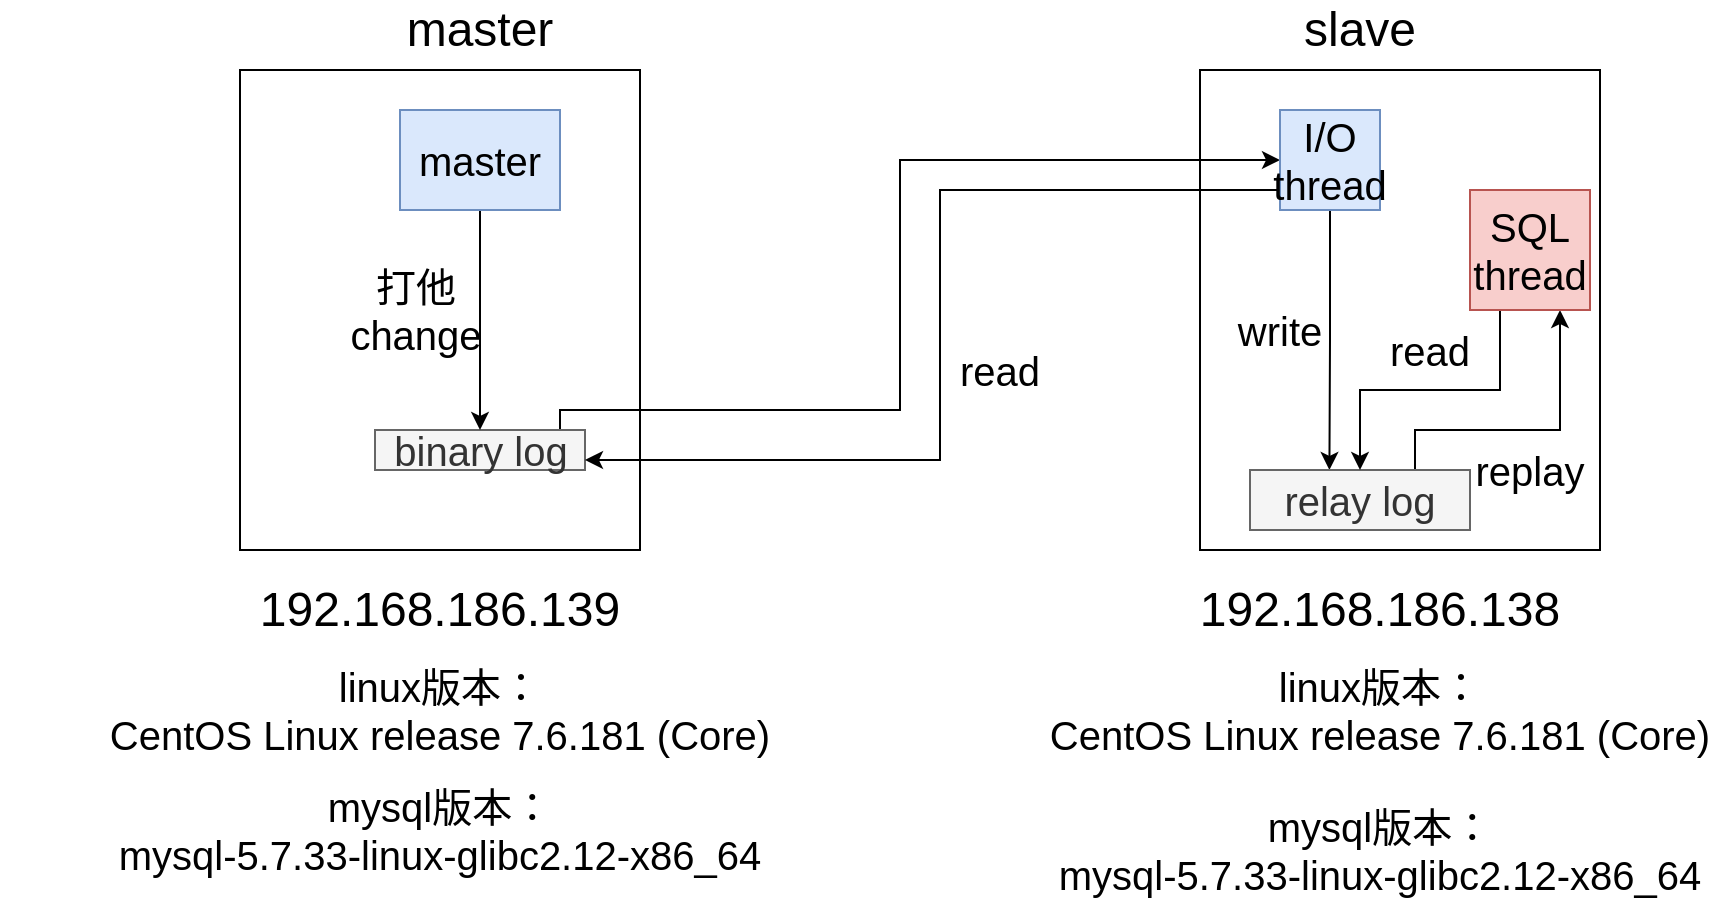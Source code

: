 <mxfile version="14.5.4" type="github">
  <diagram id="UK1oplZtVHk2g0x_dDSM" name="Page-1">
    <mxGraphModel dx="1944" dy="590" grid="1" gridSize="10" guides="1" tooltips="1" connect="1" arrows="1" fold="1" page="1" pageScale="1" pageWidth="827" pageHeight="1169" math="0" shadow="0">
      <root>
        <mxCell id="0" />
        <mxCell id="1" parent="0" />
        <mxCell id="QV4RheT-G8MWhwkYlfRH-1" value="" style="rounded=0;whiteSpace=wrap;html=1;" parent="1" vertex="1">
          <mxGeometry x="80" y="240" width="200" height="240" as="geometry" />
        </mxCell>
        <mxCell id="QV4RheT-G8MWhwkYlfRH-3" value="" style="rounded=0;whiteSpace=wrap;html=1;" parent="1" vertex="1">
          <mxGeometry x="560" y="240" width="200" height="240" as="geometry" />
        </mxCell>
        <mxCell id="QV4RheT-G8MWhwkYlfRH-4" value="master" style="text;html=1;strokeColor=none;fillColor=none;align=center;verticalAlign=middle;whiteSpace=wrap;rounded=0;fontSize=24;" parent="1" vertex="1">
          <mxGeometry x="170" y="210" width="60" height="20" as="geometry" />
        </mxCell>
        <mxCell id="QV4RheT-G8MWhwkYlfRH-5" value="slave" style="text;html=1;strokeColor=none;fillColor=none;align=center;verticalAlign=middle;whiteSpace=wrap;rounded=0;fontSize=24;" parent="1" vertex="1">
          <mxGeometry x="610" y="210" width="60" height="20" as="geometry" />
        </mxCell>
        <mxCell id="QV4RheT-G8MWhwkYlfRH-6" value="192.168.186.139" style="text;html=1;strokeColor=none;fillColor=none;align=center;verticalAlign=middle;whiteSpace=wrap;rounded=0;fontSize=24;" parent="1" vertex="1">
          <mxGeometry x="160" y="500" width="40" height="20" as="geometry" />
        </mxCell>
        <mxCell id="QV4RheT-G8MWhwkYlfRH-7" value="192.168.186.138" style="text;html=1;strokeColor=none;fillColor=none;align=center;verticalAlign=middle;whiteSpace=wrap;rounded=0;fontSize=24;" parent="1" vertex="1">
          <mxGeometry x="630" y="500" width="40" height="20" as="geometry" />
        </mxCell>
        <mxCell id="HNmdAQJy73FJYcCBfIxi-2" value="&lt;div&gt;linux版本：&lt;/div&gt;&lt;div&gt;CentOS Linux release 7.6.181 (Core) &lt;/div&gt;" style="text;html=1;strokeColor=none;fillColor=none;align=center;verticalAlign=middle;whiteSpace=wrap;rounded=0;fontSize=20;" vertex="1" parent="1">
          <mxGeometry x="10" y="550" width="340" height="20" as="geometry" />
        </mxCell>
        <mxCell id="HNmdAQJy73FJYcCBfIxi-4" value="&lt;div&gt;mysql版本：&lt;/div&gt;&lt;div&gt;mysql-5.7.33-linux-glibc2.12-x86_64&lt;/div&gt;" style="text;html=1;strokeColor=none;fillColor=none;align=center;verticalAlign=middle;whiteSpace=wrap;rounded=0;fontSize=20;" vertex="1" parent="1">
          <mxGeometry x="-40" y="610" width="440" height="20" as="geometry" />
        </mxCell>
        <mxCell id="HNmdAQJy73FJYcCBfIxi-5" value="&lt;div&gt;linux版本：&lt;/div&gt;&lt;div&gt;CentOS Linux release 7.6.181 (Core) &lt;/div&gt;" style="text;html=1;strokeColor=none;fillColor=none;align=center;verticalAlign=middle;whiteSpace=wrap;rounded=0;fontSize=20;" vertex="1" parent="1">
          <mxGeometry x="480" y="550" width="340" height="20" as="geometry" />
        </mxCell>
        <mxCell id="HNmdAQJy73FJYcCBfIxi-6" value="&lt;div&gt;mysql版本：&lt;/div&gt;&lt;div&gt;mysql-5.7.33-linux-glibc2.12-x86_64&lt;/div&gt;" style="text;whiteSpace=wrap;html=1;fontSize=20;align=center;" vertex="1" parent="1">
          <mxGeometry x="475" y="600" width="350" height="40" as="geometry" />
        </mxCell>
        <mxCell id="HNmdAQJy73FJYcCBfIxi-12" style="edgeStyle=orthogonalEdgeStyle;rounded=0;orthogonalLoop=1;jettySize=auto;html=1;exitX=1;exitY=0.5;exitDx=0;exitDy=0;fontSize=20;entryX=0;entryY=0.5;entryDx=0;entryDy=0;" edge="1" parent="1" source="HNmdAQJy73FJYcCBfIxi-7" target="HNmdAQJy73FJYcCBfIxi-11">
          <mxGeometry relative="1" as="geometry">
            <Array as="points">
              <mxPoint x="240" y="430" />
              <mxPoint x="240" y="410" />
              <mxPoint x="410" y="410" />
              <mxPoint x="410" y="285" />
            </Array>
          </mxGeometry>
        </mxCell>
        <mxCell id="HNmdAQJy73FJYcCBfIxi-7" value="binary log" style="text;html=1;strokeColor=#666666;fillColor=#f5f5f5;align=center;verticalAlign=middle;whiteSpace=wrap;rounded=0;fontSize=20;fontColor=#333333;" vertex="1" parent="1">
          <mxGeometry x="147.5" y="420" width="105" height="20" as="geometry" />
        </mxCell>
        <mxCell id="HNmdAQJy73FJYcCBfIxi-9" style="edgeStyle=orthogonalEdgeStyle;rounded=0;orthogonalLoop=1;jettySize=auto;html=1;exitX=0.5;exitY=1;exitDx=0;exitDy=0;entryX=0.5;entryY=0;entryDx=0;entryDy=0;fontSize=20;" edge="1" parent="1" source="HNmdAQJy73FJYcCBfIxi-8" target="HNmdAQJy73FJYcCBfIxi-7">
          <mxGeometry relative="1" as="geometry" />
        </mxCell>
        <mxCell id="HNmdAQJy73FJYcCBfIxi-8" value="master" style="rounded=0;whiteSpace=wrap;html=1;fontSize=20;align=center;fillColor=#dae8fc;strokeColor=#6c8ebf;" vertex="1" parent="1">
          <mxGeometry x="160" y="260" width="80" height="50" as="geometry" />
        </mxCell>
        <mxCell id="HNmdAQJy73FJYcCBfIxi-10" value="打他 change" style="text;html=1;strokeColor=none;fillColor=none;align=center;verticalAlign=middle;whiteSpace=wrap;rounded=0;fontSize=20;" vertex="1" parent="1">
          <mxGeometry x="147.5" y="350" width="40" height="20" as="geometry" />
        </mxCell>
        <mxCell id="HNmdAQJy73FJYcCBfIxi-13" style="edgeStyle=orthogonalEdgeStyle;rounded=0;orthogonalLoop=1;jettySize=auto;html=1;exitX=0;exitY=0.75;exitDx=0;exitDy=0;entryX=1;entryY=0.75;entryDx=0;entryDy=0;fontSize=20;" edge="1" parent="1" source="HNmdAQJy73FJYcCBfIxi-11" target="HNmdAQJy73FJYcCBfIxi-7">
          <mxGeometry relative="1" as="geometry">
            <Array as="points">
              <mxPoint x="600" y="300" />
              <mxPoint x="430" y="300" />
              <mxPoint x="430" y="435" />
            </Array>
          </mxGeometry>
        </mxCell>
        <mxCell id="HNmdAQJy73FJYcCBfIxi-17" style="edgeStyle=orthogonalEdgeStyle;rounded=0;orthogonalLoop=1;jettySize=auto;html=1;exitX=0.5;exitY=1;exitDx=0;exitDy=0;entryX=0.361;entryY=0;entryDx=0;entryDy=0;entryPerimeter=0;fontSize=20;" edge="1" parent="1" source="HNmdAQJy73FJYcCBfIxi-11" target="HNmdAQJy73FJYcCBfIxi-16">
          <mxGeometry relative="1" as="geometry" />
        </mxCell>
        <mxCell id="HNmdAQJy73FJYcCBfIxi-11" value="I/O thread" style="rounded=0;whiteSpace=wrap;html=1;fontSize=20;align=center;fillColor=#dae8fc;strokeColor=#6c8ebf;" vertex="1" parent="1">
          <mxGeometry x="600" y="260" width="50" height="50" as="geometry" />
        </mxCell>
        <mxCell id="HNmdAQJy73FJYcCBfIxi-14" value="read" style="text;html=1;strokeColor=none;fillColor=none;align=center;verticalAlign=middle;whiteSpace=wrap;rounded=0;fontSize=20;" vertex="1" parent="1">
          <mxGeometry x="440" y="380" width="40" height="20" as="geometry" />
        </mxCell>
        <mxCell id="HNmdAQJy73FJYcCBfIxi-24" style="edgeStyle=orthogonalEdgeStyle;rounded=0;orthogonalLoop=1;jettySize=auto;html=1;exitX=0.75;exitY=0;exitDx=0;exitDy=0;entryX=0.9;entryY=0.5;entryDx=0;entryDy=0;entryPerimeter=0;fontSize=20;" edge="1" parent="1" source="HNmdAQJy73FJYcCBfIxi-16" target="QV4RheT-G8MWhwkYlfRH-3">
          <mxGeometry relative="1" as="geometry">
            <Array as="points">
              <mxPoint x="667" y="420" />
              <mxPoint x="740" y="420" />
            </Array>
          </mxGeometry>
        </mxCell>
        <mxCell id="HNmdAQJy73FJYcCBfIxi-16" value="relay log" style="rounded=0;whiteSpace=wrap;html=1;fontSize=20;align=center;fillColor=#f5f5f5;strokeColor=#666666;fontColor=#333333;" vertex="1" parent="1">
          <mxGeometry x="585" y="440" width="110" height="30" as="geometry" />
        </mxCell>
        <mxCell id="HNmdAQJy73FJYcCBfIxi-18" value="write" style="text;html=1;strokeColor=none;fillColor=none;align=center;verticalAlign=middle;whiteSpace=wrap;rounded=0;fontSize=20;" vertex="1" parent="1">
          <mxGeometry x="580" y="360" width="40" height="20" as="geometry" />
        </mxCell>
        <mxCell id="HNmdAQJy73FJYcCBfIxi-21" style="edgeStyle=orthogonalEdgeStyle;rounded=0;orthogonalLoop=1;jettySize=auto;html=1;exitX=0.25;exitY=1;exitDx=0;exitDy=0;fontSize=20;" edge="1" parent="1" source="HNmdAQJy73FJYcCBfIxi-20" target="HNmdAQJy73FJYcCBfIxi-16">
          <mxGeometry relative="1" as="geometry" />
        </mxCell>
        <mxCell id="HNmdAQJy73FJYcCBfIxi-20" value="SQL thread" style="rounded=0;whiteSpace=wrap;html=1;fontSize=20;align=center;fillColor=#f8cecc;strokeColor=#b85450;" vertex="1" parent="1">
          <mxGeometry x="695" y="300" width="60" height="60" as="geometry" />
        </mxCell>
        <mxCell id="HNmdAQJy73FJYcCBfIxi-22" value="read" style="text;html=1;strokeColor=none;fillColor=none;align=center;verticalAlign=middle;whiteSpace=wrap;rounded=0;fontSize=20;" vertex="1" parent="1">
          <mxGeometry x="655" y="370" width="40" height="20" as="geometry" />
        </mxCell>
        <mxCell id="HNmdAQJy73FJYcCBfIxi-25" value="replay" style="text;html=1;strokeColor=none;fillColor=none;align=center;verticalAlign=middle;whiteSpace=wrap;rounded=0;fontSize=20;" vertex="1" parent="1">
          <mxGeometry x="700" y="430" width="50" height="20" as="geometry" />
        </mxCell>
      </root>
    </mxGraphModel>
  </diagram>
</mxfile>
